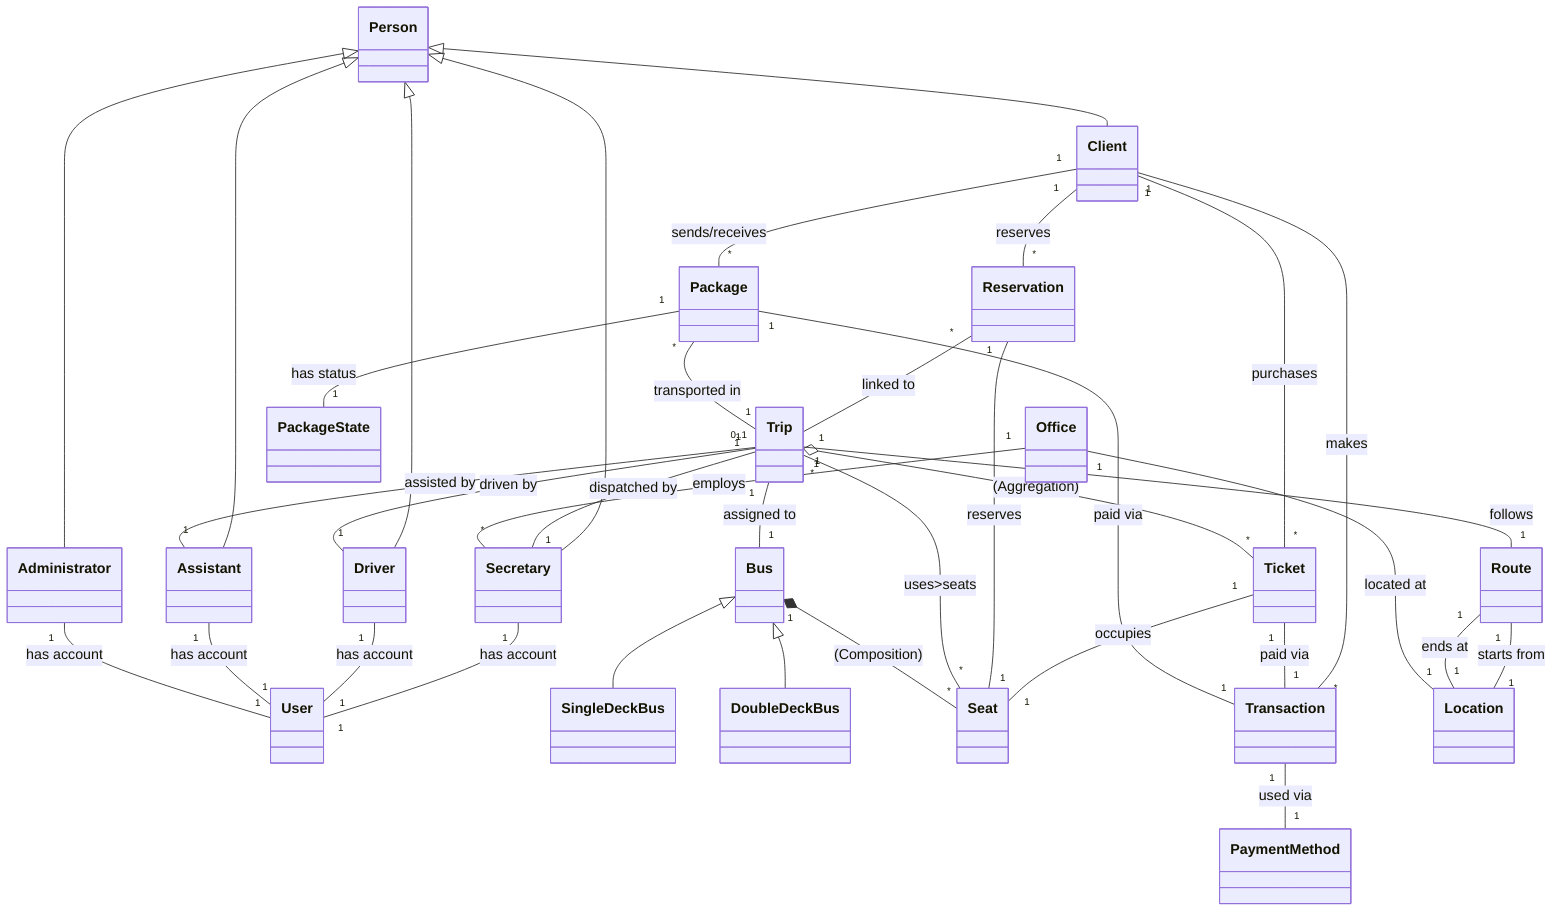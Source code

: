 %% Domain Model - Trans Comarapa (Synchronized with class_diagram.mmd)
%% Autor: Iden Ticlla Choque
%% Fecha: 2025-04-15
%% Descripción: Este diagrama de clases muestra las entidades principales del dominio de Trans Comarapa.
%% Diagrama de clases para el dominio de Trans Comarapa

classDiagram
    class Person
    class Client
    class Secretary
    class Driver
    class Assistant
    class Administrator
    class User
    class Ticket
    class Reservation
    class Package
    class Trip
    class Route
    class Bus
    class SingleDeckBus
    class DoubleDeckBus
    class Seat
    class Office
    class Transaction
    class PaymentMethod
    class PackageState
    class Location

    %% Inheritance
    Person <|-- Client
    Person <|-- Secretary
    Person <|-- Driver
    Person <|-- Assistant
    Person <|-- Administrator
    Bus <|-- SingleDeckBus
    Bus <|-- DoubleDeckBus

    %% Main relationships
    Client "1" -- "*" Ticket : purchases
    Client "1" -- "*" Reservation : reserves
    Client "1" -- "*" Package : sends/receives
    Client "1" -- "*" Transaction : makes

    Trip "1" o-- "*" Ticket : (Aggregation)
    Ticket "1" -- "1" Seat : occupies
    Ticket "1" -- "1" Transaction : paid via

    Reservation "*" -- "1" Trip : linked to
    Reservation "1" -- "1" Seat : reserves

    Trip "1" -- "1" Route : follows
    Trip "1" -- "1" Bus : assigned to
    Trip "1" -- "1" Driver : driven by
    Trip "0..1" -- "1" Assistant : assisted by
    Trip "1" -- "1" Secretary : dispatched by
    Trip "*" -- "*" Seat : uses>seats

    Route "1" -- "1" Location : starts from
    Route "1" -- "1" Location : ends at

    Bus "1" *-- "*" Seat : (Composition)

    Package "*" -- "1" Trip : transported in
    Package "1" -- "1" Transaction : paid via
    Package "1" -- "1" PackageState : has status

    Secretary "1" -- "1" User : has account
    Driver "1" -- "1" User : has account
    Assistant "1" -- "1" User : has account
    Administrator "1" -- "1" User : has account

    Office "1" -- "*" Secretary : employs
    Office "1" -- "1" Location : located at

    Transaction "1" -- "1" PaymentMethod : used via

    %% Optional: you can add Stop, Office, etc. if needed
